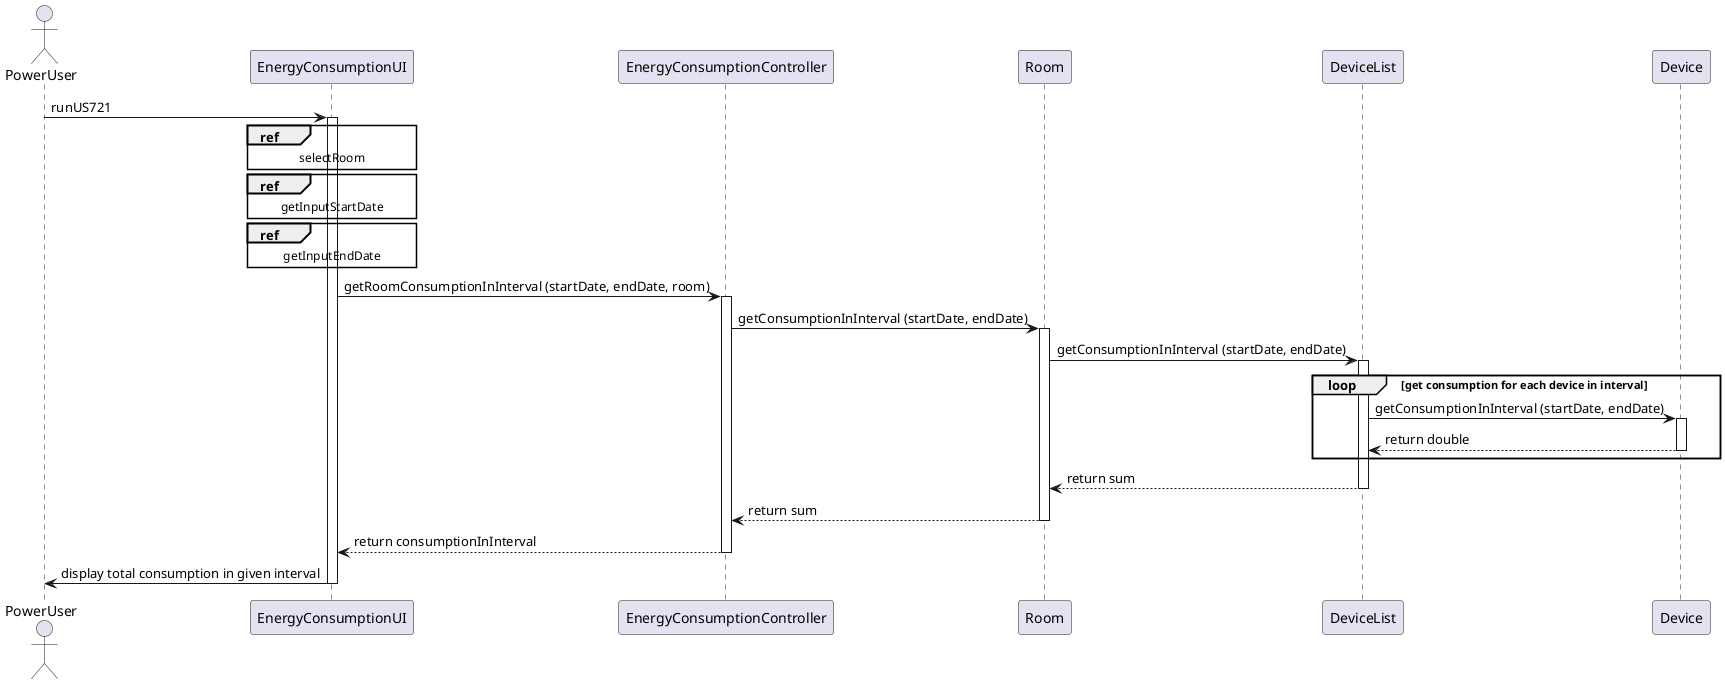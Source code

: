 @startuml

actor PowerUser
PowerUser -> EnergyConsumptionUI: runUS721
ref over EnergyConsumptionUI
selectRoom
end ref
activate EnergyConsumptionUI
ref over EnergyConsumptionUI
getInputStartDate
end ref
ref over EnergyConsumptionUI
getInputEndDate
end ref
EnergyConsumptionUI -> EnergyConsumptionController: getRoomConsumptionInInterval (startDate, endDate, room)
activate EnergyConsumptionController
EnergyConsumptionController -> Room: getConsumptionInInterval (startDate, endDate)
activate Room
Room -> DeviceList: getConsumptionInInterval (startDate, endDate)
activate DeviceList
loop get consumption for each device in interval
DeviceList -> Device: getConsumptionInInterval (startDate, endDate)
activate Device
Device --> DeviceList: return double
deactivate Device
end
DeviceList --> Room: return sum
deactivate DeviceList
Room --> EnergyConsumptionController: return sum
deactivate Room
EnergyConsumptionController --> EnergyConsumptionUI: return consumptionInInterval
deactivate EnergyConsumptionController
EnergyConsumptionUI -> PowerUser: display total consumption in given interval
deactivate EnergyConsumptionUI
@enduml